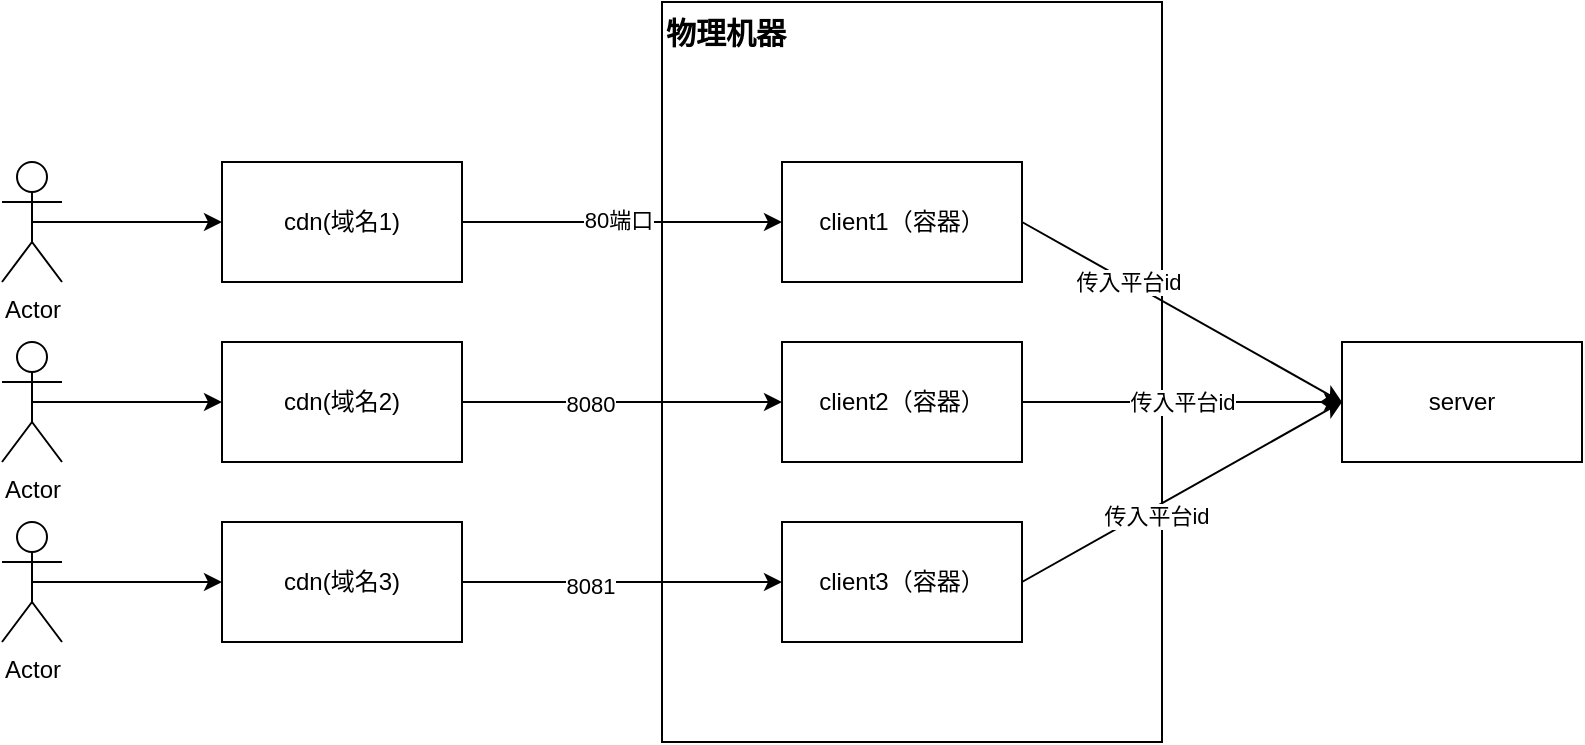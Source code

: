 <mxfile version="24.7.7">
  <diagram name="第 1 页" id="OntkouKlZa8e4wjtS1Qv">
    <mxGraphModel dx="1678" dy="552" grid="1" gridSize="10" guides="1" tooltips="1" connect="1" arrows="1" fold="1" page="1" pageScale="1" pageWidth="827" pageHeight="1169" math="0" shadow="0">
      <root>
        <mxCell id="0" />
        <mxCell id="1" parent="0" />
        <mxCell id="1vRdgGj5pQEQPz-nfKS2-17" value="&lt;b&gt;&lt;font style=&quot;font-size: 15px;&quot;&gt;物理机器&lt;/font&gt;&lt;/b&gt;" style="rounded=0;whiteSpace=wrap;html=1;fillColor=none;align=left;verticalAlign=top;" vertex="1" parent="1">
          <mxGeometry x="30" y="130" width="250" height="370" as="geometry" />
        </mxCell>
        <mxCell id="1vRdgGj5pQEQPz-nfKS2-1" value="server" style="rounded=0;whiteSpace=wrap;html=1;" vertex="1" parent="1">
          <mxGeometry x="370" y="300" width="120" height="60" as="geometry" />
        </mxCell>
        <mxCell id="1vRdgGj5pQEQPz-nfKS2-6" style="rounded=0;orthogonalLoop=1;jettySize=auto;html=1;exitX=1;exitY=0.5;exitDx=0;exitDy=0;" edge="1" parent="1" source="1vRdgGj5pQEQPz-nfKS2-2">
          <mxGeometry relative="1" as="geometry">
            <mxPoint x="370" y="330" as="targetPoint" />
          </mxGeometry>
        </mxCell>
        <mxCell id="1vRdgGj5pQEQPz-nfKS2-8" value="传入平台id" style="edgeLabel;html=1;align=center;verticalAlign=middle;resizable=0;points=[];" vertex="1" connectable="0" parent="1vRdgGj5pQEQPz-nfKS2-6">
          <mxGeometry x="-0.337" relative="1" as="geometry">
            <mxPoint as="offset" />
          </mxGeometry>
        </mxCell>
        <mxCell id="1vRdgGj5pQEQPz-nfKS2-2" value="client1（容器）" style="rounded=0;whiteSpace=wrap;html=1;" vertex="1" parent="1">
          <mxGeometry x="90" y="210" width="120" height="60" as="geometry" />
        </mxCell>
        <mxCell id="1vRdgGj5pQEQPz-nfKS2-5" value="传入平台id" style="edgeStyle=orthogonalEdgeStyle;rounded=0;orthogonalLoop=1;jettySize=auto;html=1;exitX=1;exitY=0.5;exitDx=0;exitDy=0;entryX=0;entryY=0.5;entryDx=0;entryDy=0;" edge="1" parent="1" source="1vRdgGj5pQEQPz-nfKS2-3" target="1vRdgGj5pQEQPz-nfKS2-1">
          <mxGeometry relative="1" as="geometry" />
        </mxCell>
        <mxCell id="1vRdgGj5pQEQPz-nfKS2-3" value="client2（容器）" style="rounded=0;whiteSpace=wrap;html=1;" vertex="1" parent="1">
          <mxGeometry x="90" y="300" width="120" height="60" as="geometry" />
        </mxCell>
        <mxCell id="1vRdgGj5pQEQPz-nfKS2-7" style="rounded=0;orthogonalLoop=1;jettySize=auto;html=1;exitX=1;exitY=0.5;exitDx=0;exitDy=0;entryX=0;entryY=0.5;entryDx=0;entryDy=0;" edge="1" parent="1" source="1vRdgGj5pQEQPz-nfKS2-4" target="1vRdgGj5pQEQPz-nfKS2-1">
          <mxGeometry relative="1" as="geometry" />
        </mxCell>
        <mxCell id="1vRdgGj5pQEQPz-nfKS2-9" value="传入平台id" style="edgeLabel;html=1;align=center;verticalAlign=middle;resizable=0;points=[];" vertex="1" connectable="0" parent="1vRdgGj5pQEQPz-nfKS2-7">
          <mxGeometry x="-0.188" y="-4" relative="1" as="geometry">
            <mxPoint as="offset" />
          </mxGeometry>
        </mxCell>
        <mxCell id="1vRdgGj5pQEQPz-nfKS2-4" value="client3（容器）" style="rounded=0;whiteSpace=wrap;html=1;" vertex="1" parent="1">
          <mxGeometry x="90" y="390" width="120" height="60" as="geometry" />
        </mxCell>
        <mxCell id="1vRdgGj5pQEQPz-nfKS2-11" style="rounded=0;orthogonalLoop=1;jettySize=auto;html=1;exitX=1;exitY=0.5;exitDx=0;exitDy=0;entryX=0;entryY=0.5;entryDx=0;entryDy=0;" edge="1" parent="1" source="1vRdgGj5pQEQPz-nfKS2-10" target="1vRdgGj5pQEQPz-nfKS2-2">
          <mxGeometry relative="1" as="geometry" />
        </mxCell>
        <mxCell id="1vRdgGj5pQEQPz-nfKS2-12" value="80端口" style="edgeLabel;html=1;align=center;verticalAlign=middle;resizable=0;points=[];" vertex="1" connectable="0" parent="1vRdgGj5pQEQPz-nfKS2-11">
          <mxGeometry x="-0.026" y="1" relative="1" as="geometry">
            <mxPoint as="offset" />
          </mxGeometry>
        </mxCell>
        <mxCell id="1vRdgGj5pQEQPz-nfKS2-10" value="cdn(域名1)" style="rounded=0;whiteSpace=wrap;html=1;" vertex="1" parent="1">
          <mxGeometry x="-190" y="210" width="120" height="60" as="geometry" />
        </mxCell>
        <mxCell id="1vRdgGj5pQEQPz-nfKS2-20" style="edgeStyle=orthogonalEdgeStyle;rounded=0;orthogonalLoop=1;jettySize=auto;html=1;exitX=0.5;exitY=0.5;exitDx=0;exitDy=0;exitPerimeter=0;entryX=0;entryY=0.5;entryDx=0;entryDy=0;" edge="1" parent="1" source="1vRdgGj5pQEQPz-nfKS2-19" target="1vRdgGj5pQEQPz-nfKS2-10">
          <mxGeometry relative="1" as="geometry" />
        </mxCell>
        <mxCell id="1vRdgGj5pQEQPz-nfKS2-19" value="Actor" style="shape=umlActor;verticalLabelPosition=bottom;verticalAlign=top;html=1;outlineConnect=0;" vertex="1" parent="1">
          <mxGeometry x="-300" y="210" width="30" height="60" as="geometry" />
        </mxCell>
        <mxCell id="1vRdgGj5pQEQPz-nfKS2-27" style="edgeStyle=orthogonalEdgeStyle;rounded=0;orthogonalLoop=1;jettySize=auto;html=1;exitX=1;exitY=0.5;exitDx=0;exitDy=0;entryX=0;entryY=0.5;entryDx=0;entryDy=0;" edge="1" parent="1" source="1vRdgGj5pQEQPz-nfKS2-21" target="1vRdgGj5pQEQPz-nfKS2-3">
          <mxGeometry relative="1" as="geometry" />
        </mxCell>
        <mxCell id="1vRdgGj5pQEQPz-nfKS2-29" value="8080" style="edgeLabel;html=1;align=center;verticalAlign=middle;resizable=0;points=[];" vertex="1" connectable="0" parent="1vRdgGj5pQEQPz-nfKS2-27">
          <mxGeometry x="-0.209" y="-1" relative="1" as="geometry">
            <mxPoint as="offset" />
          </mxGeometry>
        </mxCell>
        <mxCell id="1vRdgGj5pQEQPz-nfKS2-21" value="cdn(域名2)" style="rounded=0;whiteSpace=wrap;html=1;" vertex="1" parent="1">
          <mxGeometry x="-190" y="300" width="120" height="60" as="geometry" />
        </mxCell>
        <mxCell id="1vRdgGj5pQEQPz-nfKS2-22" style="edgeStyle=orthogonalEdgeStyle;rounded=0;orthogonalLoop=1;jettySize=auto;html=1;exitX=0.5;exitY=0.5;exitDx=0;exitDy=0;exitPerimeter=0;entryX=0;entryY=0.5;entryDx=0;entryDy=0;" edge="1" parent="1" source="1vRdgGj5pQEQPz-nfKS2-23" target="1vRdgGj5pQEQPz-nfKS2-21">
          <mxGeometry relative="1" as="geometry" />
        </mxCell>
        <mxCell id="1vRdgGj5pQEQPz-nfKS2-23" value="Actor" style="shape=umlActor;verticalLabelPosition=bottom;verticalAlign=top;html=1;outlineConnect=0;" vertex="1" parent="1">
          <mxGeometry x="-300" y="300" width="30" height="60" as="geometry" />
        </mxCell>
        <mxCell id="1vRdgGj5pQEQPz-nfKS2-28" style="edgeStyle=orthogonalEdgeStyle;rounded=0;orthogonalLoop=1;jettySize=auto;html=1;exitX=1;exitY=0.5;exitDx=0;exitDy=0;entryX=0;entryY=0.5;entryDx=0;entryDy=0;" edge="1" parent="1" source="1vRdgGj5pQEQPz-nfKS2-24" target="1vRdgGj5pQEQPz-nfKS2-4">
          <mxGeometry relative="1" as="geometry" />
        </mxCell>
        <mxCell id="1vRdgGj5pQEQPz-nfKS2-30" value="8081" style="edgeLabel;html=1;align=center;verticalAlign=middle;resizable=0;points=[];" vertex="1" connectable="0" parent="1vRdgGj5pQEQPz-nfKS2-28">
          <mxGeometry x="-0.209" y="-2" relative="1" as="geometry">
            <mxPoint as="offset" />
          </mxGeometry>
        </mxCell>
        <mxCell id="1vRdgGj5pQEQPz-nfKS2-24" value="cdn(域名3)" style="rounded=0;whiteSpace=wrap;html=1;" vertex="1" parent="1">
          <mxGeometry x="-190" y="390" width="120" height="60" as="geometry" />
        </mxCell>
        <mxCell id="1vRdgGj5pQEQPz-nfKS2-25" style="edgeStyle=orthogonalEdgeStyle;rounded=0;orthogonalLoop=1;jettySize=auto;html=1;exitX=0.5;exitY=0.5;exitDx=0;exitDy=0;exitPerimeter=0;entryX=0;entryY=0.5;entryDx=0;entryDy=0;" edge="1" parent="1" source="1vRdgGj5pQEQPz-nfKS2-26" target="1vRdgGj5pQEQPz-nfKS2-24">
          <mxGeometry relative="1" as="geometry" />
        </mxCell>
        <mxCell id="1vRdgGj5pQEQPz-nfKS2-26" value="Actor" style="shape=umlActor;verticalLabelPosition=bottom;verticalAlign=top;html=1;outlineConnect=0;" vertex="1" parent="1">
          <mxGeometry x="-300" y="390" width="30" height="60" as="geometry" />
        </mxCell>
      </root>
    </mxGraphModel>
  </diagram>
</mxfile>

